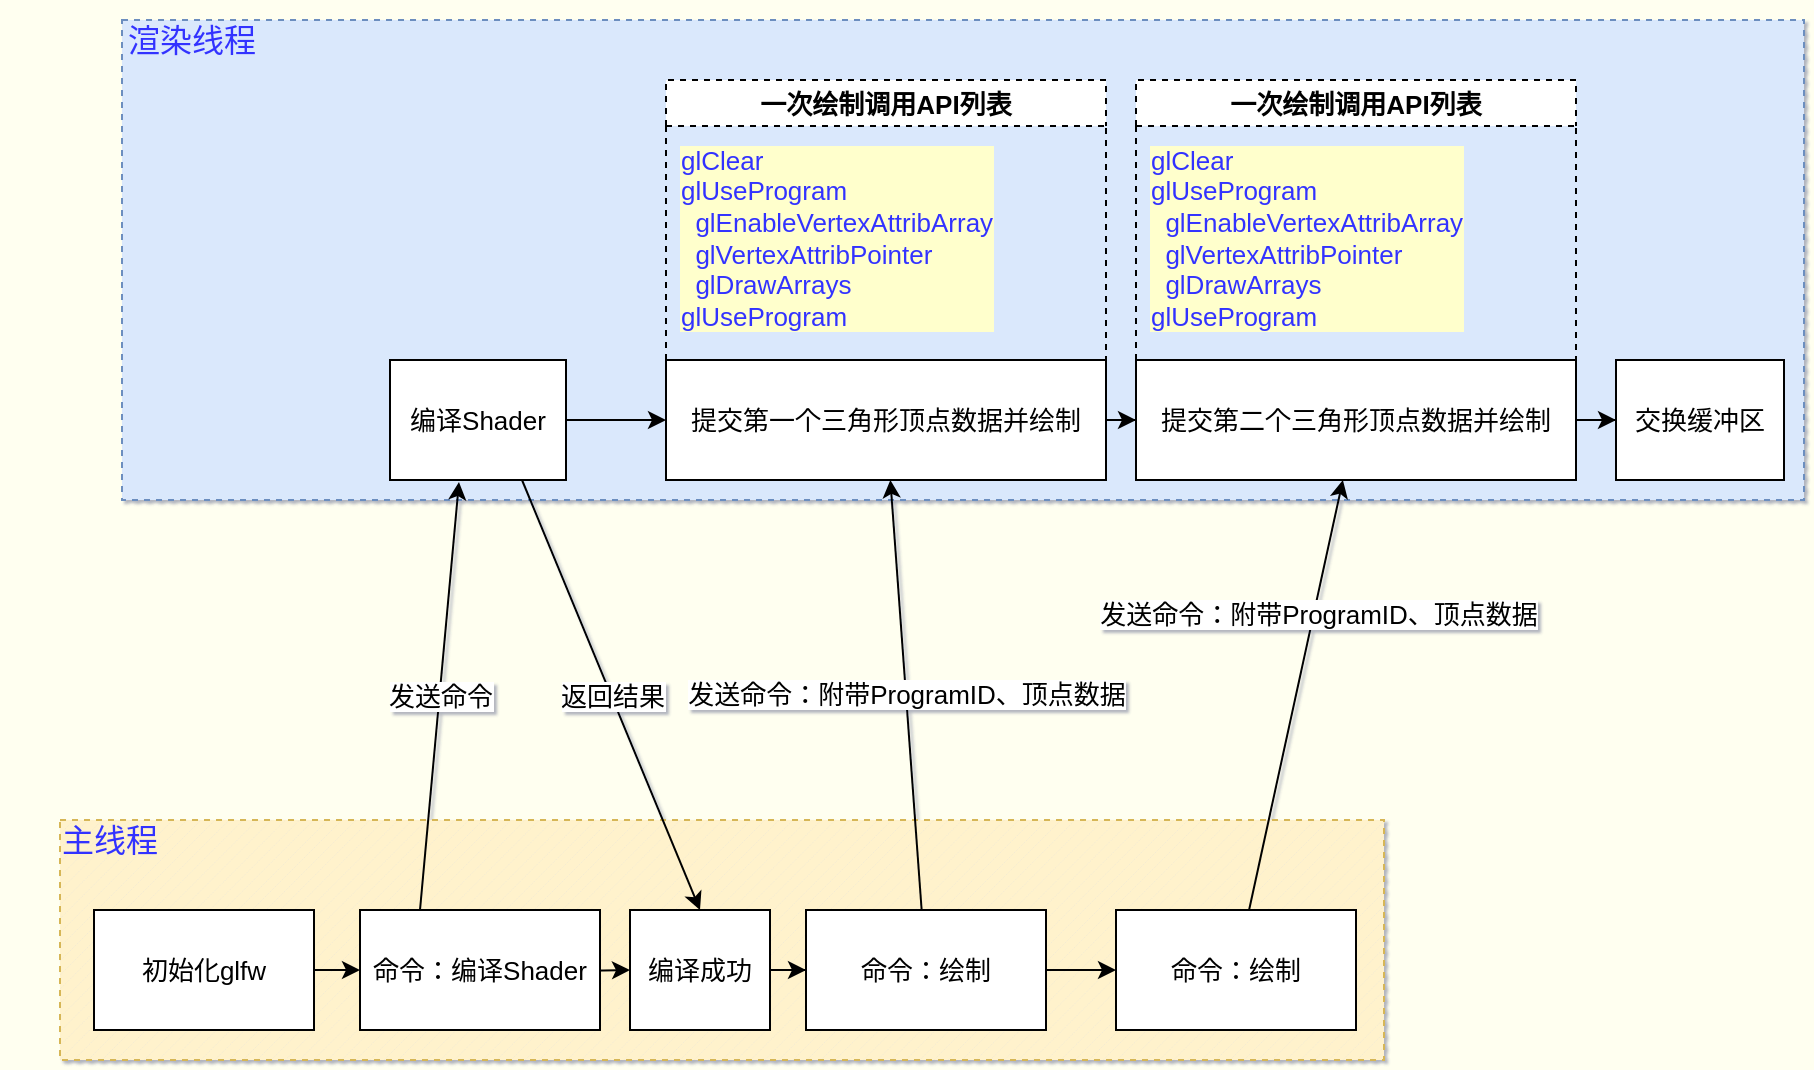 <mxfile version="14.6.13" type="device"><diagram id="lV5m8PUc5yzgpcXxeLi_" name="第 1 页"><mxGraphModel dx="1915" dy="880" grid="0" gridSize="10" guides="1" tooltips="1" connect="1" arrows="1" fold="1" page="1" pageScale="1" pageWidth="827" pageHeight="1169" background="#FFFFF0" math="0" shadow="1"><root><mxCell id="0"/><mxCell id="1" parent="0"/><mxCell id="Cj58Tr98fuyUeKCjpIOO-23" value="" style="verticalLabelPosition=bottom;verticalAlign=top;html=1;shape=mxgraph.basic.patternFillRect;fillStyle=diag;step=5;fillStrokeWidth=0.2;fillStrokeColor=#dddddd;dashed=1;fillColor=#fff2cc;strokeColor=#d6b656;fontSize=13;" parent="1" vertex="1"><mxGeometry x="-530" y="510" width="662" height="120" as="geometry"/></mxCell><mxCell id="Cj58Tr98fuyUeKCjpIOO-26" value="" style="rounded=0;whiteSpace=wrap;html=1;dashed=1;fillColor=#dae8fc;strokeColor=#6c8ebf;fontSize=13;" parent="1" vertex="1"><mxGeometry x="-499" y="110" width="841" height="240" as="geometry"/></mxCell><mxCell id="tGqYnaIf9kwGfELsyMqm-3" value="" style="edgeStyle=orthogonalEdgeStyle;rounded=0;orthogonalLoop=1;jettySize=auto;html=1;fontSize=13;" parent="1" source="tGqYnaIf9kwGfELsyMqm-1" target="tGqYnaIf9kwGfELsyMqm-2" edge="1"><mxGeometry relative="1" as="geometry"/></mxCell><mxCell id="tGqYnaIf9kwGfELsyMqm-1" value="提交第一个三角形顶点数据并绘制" style="rounded=0;whiteSpace=wrap;html=1;fontSize=13;" parent="1" vertex="1"><mxGeometry x="-227" y="280" width="220" height="60" as="geometry"/></mxCell><mxCell id="tGqYnaIf9kwGfELsyMqm-13" value="" style="edgeStyle=orthogonalEdgeStyle;rounded=0;orthogonalLoop=1;jettySize=auto;html=1;fontSize=13;" parent="1" source="tGqYnaIf9kwGfELsyMqm-2" target="tGqYnaIf9kwGfELsyMqm-12" edge="1"><mxGeometry relative="1" as="geometry"/></mxCell><mxCell id="tGqYnaIf9kwGfELsyMqm-2" value="提交第二个三角形顶点数据并绘制" style="rounded=0;whiteSpace=wrap;html=1;fontSize=13;" parent="1" vertex="1"><mxGeometry x="8" y="280" width="220" height="60" as="geometry"/></mxCell><mxCell id="tGqYnaIf9kwGfELsyMqm-10" style="edgeStyle=orthogonalEdgeStyle;rounded=0;orthogonalLoop=1;jettySize=auto;html=1;entryX=0;entryY=0.5;entryDx=0;entryDy=0;fontSize=13;" parent="1" source="tGqYnaIf9kwGfELsyMqm-8" target="tGqYnaIf9kwGfELsyMqm-1" edge="1"><mxGeometry relative="1" as="geometry"/></mxCell><mxCell id="tGqYnaIf9kwGfELsyMqm-8" value="编译Shader" style="rounded=0;whiteSpace=wrap;html=1;fontSize=13;" parent="1" vertex="1"><mxGeometry x="-365" y="280" width="88" height="60" as="geometry"/></mxCell><mxCell id="tGqYnaIf9kwGfELsyMqm-12" value="交换缓冲区" style="rounded=0;whiteSpace=wrap;html=1;fontSize=13;" parent="1" vertex="1"><mxGeometry x="248" y="280" width="84" height="60" as="geometry"/></mxCell><mxCell id="CaE0Skuv_byjKhEbm55L-2" value="" style="edgeStyle=orthogonalEdgeStyle;rounded=0;orthogonalLoop=1;jettySize=auto;html=1;" edge="1" parent="1" source="Cj58Tr98fuyUeKCjpIOO-1" target="Cj58Tr98fuyUeKCjpIOO-6"><mxGeometry relative="1" as="geometry"/></mxCell><mxCell id="Cj58Tr98fuyUeKCjpIOO-1" value="初始化glfw" style="rounded=0;whiteSpace=wrap;html=1;fontSize=13;" parent="1" vertex="1"><mxGeometry x="-513" y="555" width="110" height="60" as="geometry"/></mxCell><mxCell id="Cj58Tr98fuyUeKCjpIOO-20" value="" style="edgeStyle=orthogonalEdgeStyle;rounded=0;orthogonalLoop=1;jettySize=auto;html=1;fontSize=13;" parent="1" target="Cj58Tr98fuyUeKCjpIOO-7" edge="1"><mxGeometry relative="1" as="geometry"><mxPoint x="-300" y="585" as="sourcePoint"/></mxGeometry></mxCell><mxCell id="Cj58Tr98fuyUeKCjpIOO-6" value="命令：编译Shader" style="rounded=0;whiteSpace=wrap;html=1;fontSize=13;" parent="1" vertex="1"><mxGeometry x="-380" y="555" width="120" height="60" as="geometry"/></mxCell><mxCell id="qRk72EDJkiuLo25QGKCO-1" value="" style="edgeStyle=orthogonalEdgeStyle;rounded=0;orthogonalLoop=1;jettySize=auto;html=1;" parent="1" source="Cj58Tr98fuyUeKCjpIOO-7" target="Cj58Tr98fuyUeKCjpIOO-12" edge="1"><mxGeometry relative="1" as="geometry"/></mxCell><mxCell id="Cj58Tr98fuyUeKCjpIOO-7" value="编译成功" style="rounded=0;whiteSpace=wrap;html=1;fontSize=13;" parent="1" vertex="1"><mxGeometry x="-245" y="555" width="70" height="60" as="geometry"/></mxCell><mxCell id="Cj58Tr98fuyUeKCjpIOO-10" value="发送命令" style="endArrow=classic;html=1;rounded=0;entryX=0.392;entryY=1.017;entryDx=0;entryDy=0;entryPerimeter=0;exitX=0.25;exitY=0;exitDx=0;exitDy=0;fontSize=13;" parent="1" source="Cj58Tr98fuyUeKCjpIOO-6" target="tGqYnaIf9kwGfELsyMqm-8" edge="1"><mxGeometry width="50" height="50" relative="1" as="geometry"><mxPoint x="-195" y="555" as="sourcePoint"/><mxPoint x="-145" y="505" as="targetPoint"/></mxGeometry></mxCell><mxCell id="Cj58Tr98fuyUeKCjpIOO-11" value="返回结果" style="endArrow=classic;html=1;rounded=0;entryX=0.5;entryY=0;entryDx=0;entryDy=0;exitX=0.75;exitY=1;exitDx=0;exitDy=0;fontSize=13;" parent="1" source="tGqYnaIf9kwGfELsyMqm-8" target="Cj58Tr98fuyUeKCjpIOO-7" edge="1"><mxGeometry width="50" height="50" relative="1" as="geometry"><mxPoint x="-85.0" y="330" as="sourcePoint"/><mxPoint x="-49.741" y="555" as="targetPoint"/></mxGeometry></mxCell><mxCell id="Cj58Tr98fuyUeKCjpIOO-22" style="edgeStyle=orthogonalEdgeStyle;rounded=0;orthogonalLoop=1;jettySize=auto;html=1;entryX=0;entryY=0.5;entryDx=0;entryDy=0;fontSize=13;" parent="1" source="Cj58Tr98fuyUeKCjpIOO-12" target="Cj58Tr98fuyUeKCjpIOO-14" edge="1"><mxGeometry relative="1" as="geometry"/></mxCell><mxCell id="Cj58Tr98fuyUeKCjpIOO-12" value="命令：绘制" style="rounded=0;whiteSpace=wrap;html=1;fontSize=13;" parent="1" vertex="1"><mxGeometry x="-157" y="555" width="120" height="60" as="geometry"/></mxCell><mxCell id="Cj58Tr98fuyUeKCjpIOO-13" value="发送命令：附带ProgramID、顶点数据" style="endArrow=classic;html=1;rounded=0;fontSize=13;" parent="1" source="Cj58Tr98fuyUeKCjpIOO-12" target="tGqYnaIf9kwGfELsyMqm-1" edge="1"><mxGeometry width="50" height="50" relative="1" as="geometry"><mxPoint x="140" y="470" as="sourcePoint"/><mxPoint x="190" y="420" as="targetPoint"/></mxGeometry></mxCell><mxCell id="Cj58Tr98fuyUeKCjpIOO-14" value="命令：绘制" style="rounded=0;whiteSpace=wrap;html=1;fontSize=13;" parent="1" vertex="1"><mxGeometry x="-2" y="555" width="120" height="60" as="geometry"/></mxCell><mxCell id="Cj58Tr98fuyUeKCjpIOO-15" value="发送命令：附带ProgramID、顶点数据" style="endArrow=classic;html=1;rounded=0;fontSize=13;" parent="1" source="Cj58Tr98fuyUeKCjpIOO-14" target="tGqYnaIf9kwGfELsyMqm-2" edge="1"><mxGeometry x="0.38" y="-1" width="50" height="50" relative="1" as="geometry"><mxPoint x="390" y="470" as="sourcePoint"/><mxPoint x="464.737" y="330" as="targetPoint"/><mxPoint x="1" as="offset"/></mxGeometry></mxCell><mxCell id="Cj58Tr98fuyUeKCjpIOO-31" value="" style="group;labelBackgroundColor=none;" parent="1" vertex="1" connectable="0"><mxGeometry x="8" y="140" width="220" height="140" as="geometry"/></mxCell><mxCell id="Cj58Tr98fuyUeKCjpIOO-32" value="一次绘制调用API列表" style="swimlane;dashed=1;fontSize=13;" parent="Cj58Tr98fuyUeKCjpIOO-31" vertex="1"><mxGeometry width="220.0" height="140" as="geometry"/></mxCell><mxCell id="Cj58Tr98fuyUeKCjpIOO-33" value="&lt;div style=&quot;text-align: left;&quot;&gt;glClear&lt;/div&gt;&lt;div style=&quot;text-align: left;&quot;&gt;glUseProgram&lt;/div&gt;&lt;div style=&quot;text-align: left;&quot;&gt;&amp;nbsp; glEnableVertexAttribArray&lt;/div&gt;&lt;div style=&quot;text-align: left;&quot;&gt;&amp;nbsp; glVertexAttribPointer&lt;/div&gt;&lt;div style=&quot;text-align: left;&quot;&gt;&amp;nbsp; glDrawArrays&lt;/div&gt;&lt;div style=&quot;text-align: left;&quot;&gt;glUseProgram&lt;/div&gt;" style="text;html=1;align=center;verticalAlign=middle;resizable=0;points=[];autosize=1;strokeColor=none;fillColor=none;fontSize=13;labelBackgroundColor=#FFFFCC;fontColor=#3333FF;" parent="Cj58Tr98fuyUeKCjpIOO-31" vertex="1"><mxGeometry y="29" width="170" height="100" as="geometry"/></mxCell><mxCell id="Cj58Tr98fuyUeKCjpIOO-34" value="" style="group;labelBackgroundColor=none;" parent="1" vertex="1" connectable="0"><mxGeometry x="-227" y="140" width="220" height="140" as="geometry"/></mxCell><mxCell id="Cj58Tr98fuyUeKCjpIOO-35" value="一次绘制调用API列表" style="swimlane;dashed=1;fontSize=13;" parent="Cj58Tr98fuyUeKCjpIOO-34" vertex="1"><mxGeometry width="220.0" height="140" as="geometry"/></mxCell><mxCell id="Cj58Tr98fuyUeKCjpIOO-36" value="&lt;div style=&quot;text-align: left;&quot;&gt;glClear&lt;/div&gt;&lt;div style=&quot;text-align: left;&quot;&gt;glUseProgram&lt;/div&gt;&lt;div style=&quot;text-align: left;&quot;&gt;&amp;nbsp; glEnableVertexAttribArray&lt;/div&gt;&lt;div style=&quot;text-align: left;&quot;&gt;&amp;nbsp; glVertexAttribPointer&lt;/div&gt;&lt;div style=&quot;text-align: left;&quot;&gt;&amp;nbsp; glDrawArrays&lt;/div&gt;&lt;div style=&quot;text-align: left;&quot;&gt;glUseProgram&lt;/div&gt;" style="text;html=1;align=center;verticalAlign=middle;resizable=0;points=[];autosize=1;strokeColor=none;fillColor=none;fontSize=13;labelBackgroundColor=#FFFFCC;fontColor=#3333FF;" parent="Cj58Tr98fuyUeKCjpIOO-34" vertex="1"><mxGeometry y="29" width="170" height="100" as="geometry"/></mxCell><mxCell id="Cj58Tr98fuyUeKCjpIOO-37" value="渲染线程" style="text;html=1;strokeColor=none;fillColor=none;align=center;verticalAlign=middle;whiteSpace=wrap;rounded=0;dashed=1;labelBackgroundColor=none;fontSize=16;fontColor=#3333FF;" parent="1" vertex="1"><mxGeometry x="-519" y="100" width="110" height="40" as="geometry"/></mxCell><mxCell id="Cj58Tr98fuyUeKCjpIOO-38" value="主线程" style="text;html=1;strokeColor=none;fillColor=none;align=center;verticalAlign=middle;whiteSpace=wrap;rounded=0;dashed=1;labelBackgroundColor=none;fontSize=16;fontColor=#3333FF;" parent="1" vertex="1"><mxGeometry x="-560" y="500" width="110" height="40" as="geometry"/></mxCell></root></mxGraphModel></diagram></mxfile>